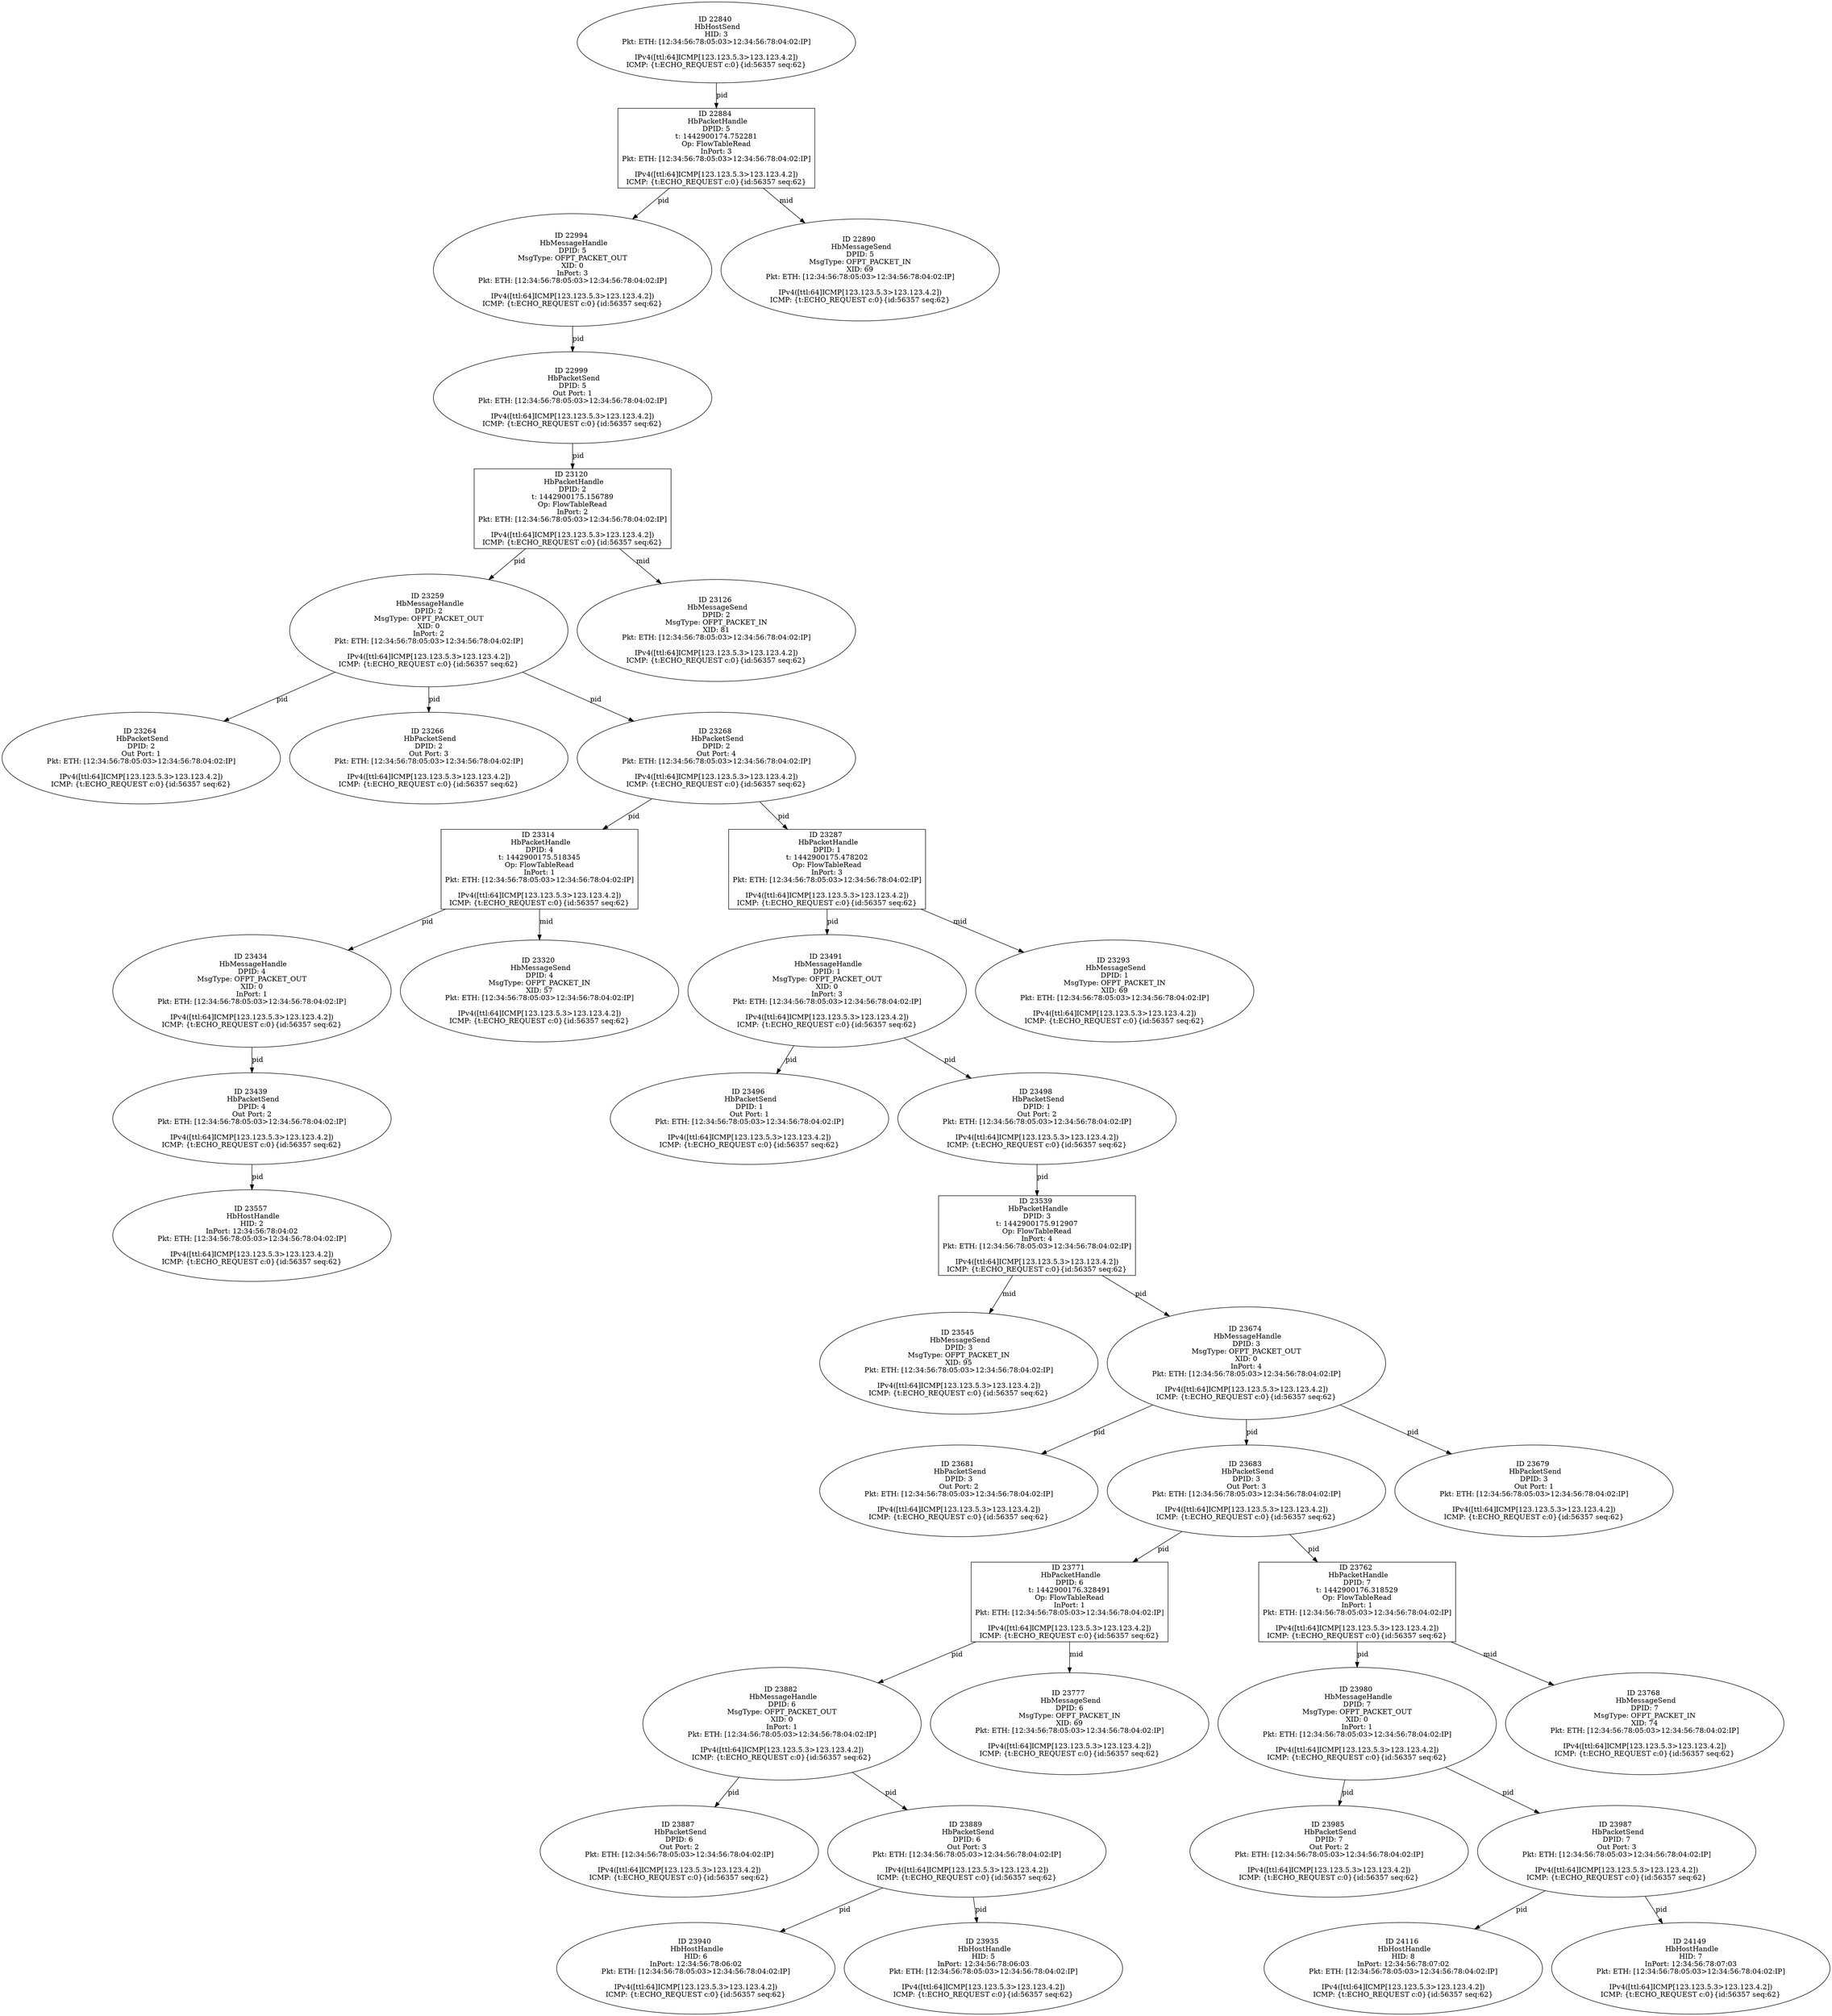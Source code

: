 strict digraph G {
23681 [shape=oval, event=<hb_events.HbPacketSend object at 0x10cee5890>, label="ID 23681 
 HbPacketSend
DPID: 3
Out Port: 2
Pkt: ETH: [12:34:56:78:05:03>12:34:56:78:04:02:IP]

IPv4([ttl:64]ICMP[123.123.5.3>123.123.4.2])
ICMP: {t:ECHO_REQUEST c:0}{id:56357 seq:62}"];
23683 [shape=oval, event=<hb_events.HbPacketSend object at 0x10cee59d0>, label="ID 23683 
 HbPacketSend
DPID: 3
Out Port: 3
Pkt: ETH: [12:34:56:78:05:03>12:34:56:78:04:02:IP]

IPv4([ttl:64]ICMP[123.123.5.3>123.123.4.2])
ICMP: {t:ECHO_REQUEST c:0}{id:56357 seq:62}"];
23940 [shape=oval, event=<hb_events.HbHostHandle object at 0x10cfdca10>, label="ID 23940 
 HbHostHandle
HID: 6
InPort: 12:34:56:78:06:02
Pkt: ETH: [12:34:56:78:05:03>12:34:56:78:04:02:IP]

IPv4([ttl:64]ICMP[123.123.5.3>123.123.4.2])
ICMP: {t:ECHO_REQUEST c:0}{id:56357 seq:62}"];
23557 [shape=oval, event=<hb_events.HbHostHandle object at 0x10ce8b7d0>, label="ID 23557 
 HbHostHandle
HID: 2
InPort: 12:34:56:78:04:02
Pkt: ETH: [12:34:56:78:05:03>12:34:56:78:04:02:IP]

IPv4([ttl:64]ICMP[123.123.5.3>123.123.4.2])
ICMP: {t:ECHO_REQUEST c:0}{id:56357 seq:62}"];
23434 [shape=oval, event=<hb_events.HbMessageHandle object at 0x10ce0aa90>, label="ID 23434 
 HbMessageHandle
DPID: 4
MsgType: OFPT_PACKET_OUT
XID: 0
InPort: 1
Pkt: ETH: [12:34:56:78:05:03>12:34:56:78:04:02:IP]

IPv4([ttl:64]ICMP[123.123.5.3>123.123.4.2])
ICMP: {t:ECHO_REQUEST c:0}{id:56357 seq:62}"];
23439 [shape=oval, event=<hb_events.HbPacketSend object at 0x10ce0ad50>, label="ID 23439 
 HbPacketSend
DPID: 4
Out Port: 2
Pkt: ETH: [12:34:56:78:05:03>12:34:56:78:04:02:IP]

IPv4([ttl:64]ICMP[123.123.5.3>123.123.4.2])
ICMP: {t:ECHO_REQUEST c:0}{id:56357 seq:62}"];
23314 [shape=box, event=<hb_events.HbPacketHandle object at 0x10cdb56d0>, label="ID 23314 
 HbPacketHandle
DPID: 4
t: 1442900175.518345
Op: FlowTableRead
InPort: 1
Pkt: ETH: [12:34:56:78:05:03>12:34:56:78:04:02:IP]

IPv4([ttl:64]ICMP[123.123.5.3>123.123.4.2])
ICMP: {t:ECHO_REQUEST c:0}{id:56357 seq:62}"];
23320 [shape=oval, event=<hb_events.HbMessageSend object at 0x10cdb5d90>, label="ID 23320 
 HbMessageSend
DPID: 4
MsgType: OFPT_PACKET_IN
XID: 57
Pkt: ETH: [12:34:56:78:05:03>12:34:56:78:04:02:IP]

IPv4([ttl:64]ICMP[123.123.5.3>123.123.4.2])
ICMP: {t:ECHO_REQUEST c:0}{id:56357 seq:62}"];
23259 [shape=oval, event=<hb_events.HbMessageHandle object at 0x10cd82410>, label="ID 23259 
 HbMessageHandle
DPID: 2
MsgType: OFPT_PACKET_OUT
XID: 0
InPort: 2
Pkt: ETH: [12:34:56:78:05:03>12:34:56:78:04:02:IP]

IPv4([ttl:64]ICMP[123.123.5.3>123.123.4.2])
ICMP: {t:ECHO_REQUEST c:0}{id:56357 seq:62}"];
23980 [shape=oval, event=<hb_events.HbMessageHandle object at 0x10d0082d0>, label="ID 23980 
 HbMessageHandle
DPID: 7
MsgType: OFPT_PACKET_OUT
XID: 0
InPort: 1
Pkt: ETH: [12:34:56:78:05:03>12:34:56:78:04:02:IP]

IPv4([ttl:64]ICMP[123.123.5.3>123.123.4.2])
ICMP: {t:ECHO_REQUEST c:0}{id:56357 seq:62}"];
23985 [shape=oval, event=<hb_events.HbPacketSend object at 0x10d008a10>, label="ID 23985 
 HbPacketSend
DPID: 7
Out Port: 2
Pkt: ETH: [12:34:56:78:05:03>12:34:56:78:04:02:IP]

IPv4([ttl:64]ICMP[123.123.5.3>123.123.4.2])
ICMP: {t:ECHO_REQUEST c:0}{id:56357 seq:62}"];
23987 [shape=oval, event=<hb_events.HbPacketSend object at 0x10d008b50>, label="ID 23987 
 HbPacketSend
DPID: 7
Out Port: 3
Pkt: ETH: [12:34:56:78:05:03>12:34:56:78:04:02:IP]

IPv4([ttl:64]ICMP[123.123.5.3>123.123.4.2])
ICMP: {t:ECHO_REQUEST c:0}{id:56357 seq:62}"];
24116 [shape=oval, event=<hb_events.HbHostHandle object at 0x10d0b2c50>, label="ID 24116 
 HbHostHandle
HID: 8
InPort: 12:34:56:78:07:02
Pkt: ETH: [12:34:56:78:05:03>12:34:56:78:04:02:IP]

IPv4([ttl:64]ICMP[123.123.5.3>123.123.4.2])
ICMP: {t:ECHO_REQUEST c:0}{id:56357 seq:62}"];
22840 [shape=oval, event=<hb_events.HbHostSend object at 0x10cc45ad0>, label="ID 22840 
 HbHostSend
HID: 3
Pkt: ETH: [12:34:56:78:05:03>12:34:56:78:04:02:IP]

IPv4([ttl:64]ICMP[123.123.5.3>123.123.4.2])
ICMP: {t:ECHO_REQUEST c:0}{id:56357 seq:62}"];
23882 [shape=oval, event=<hb_events.HbMessageHandle object at 0x10cfa7450>, label="ID 23882 
 HbMessageHandle
DPID: 6
MsgType: OFPT_PACKET_OUT
XID: 0
InPort: 1
Pkt: ETH: [12:34:56:78:05:03>12:34:56:78:04:02:IP]

IPv4([ttl:64]ICMP[123.123.5.3>123.123.4.2])
ICMP: {t:ECHO_REQUEST c:0}{id:56357 seq:62}"];
23491 [shape=oval, event=<hb_events.HbMessageHandle object at 0x10ce43090>, label="ID 23491 
 HbMessageHandle
DPID: 1
MsgType: OFPT_PACKET_OUT
XID: 0
InPort: 3
Pkt: ETH: [12:34:56:78:05:03>12:34:56:78:04:02:IP]

IPv4([ttl:64]ICMP[123.123.5.3>123.123.4.2])
ICMP: {t:ECHO_REQUEST c:0}{id:56357 seq:62}"];
23496 [shape=oval, event=<hb_events.HbPacketSend object at 0x10ce5f7d0>, label="ID 23496 
 HbPacketSend
DPID: 1
Out Port: 1
Pkt: ETH: [12:34:56:78:05:03>12:34:56:78:04:02:IP]

IPv4([ttl:64]ICMP[123.123.5.3>123.123.4.2])
ICMP: {t:ECHO_REQUEST c:0}{id:56357 seq:62}"];
23498 [shape=oval, event=<hb_events.HbPacketSend object at 0x10ce5fa10>, label="ID 23498 
 HbPacketSend
DPID: 1
Out Port: 2
Pkt: ETH: [12:34:56:78:05:03>12:34:56:78:04:02:IP]

IPv4([ttl:64]ICMP[123.123.5.3>123.123.4.2])
ICMP: {t:ECHO_REQUEST c:0}{id:56357 seq:62}"];
23887 [shape=oval, event=<hb_events.HbPacketSend object at 0x10cfb52d0>, label="ID 23887 
 HbPacketSend
DPID: 6
Out Port: 2
Pkt: ETH: [12:34:56:78:05:03>12:34:56:78:04:02:IP]

IPv4([ttl:64]ICMP[123.123.5.3>123.123.4.2])
ICMP: {t:ECHO_REQUEST c:0}{id:56357 seq:62}"];
23120 [shape=box, event=<hb_events.HbPacketHandle object at 0x10cd2e3d0>, label="ID 23120 
 HbPacketHandle
DPID: 2
t: 1442900175.156789
Op: FlowTableRead
InPort: 2
Pkt: ETH: [12:34:56:78:05:03>12:34:56:78:04:02:IP]

IPv4([ttl:64]ICMP[123.123.5.3>123.123.4.2])
ICMP: {t:ECHO_REQUEST c:0}{id:56357 seq:62}"];
23889 [shape=oval, event=<hb_events.HbPacketSend object at 0x10cfb5510>, label="ID 23889 
 HbPacketSend
DPID: 6
Out Port: 3
Pkt: ETH: [12:34:56:78:05:03>12:34:56:78:04:02:IP]

IPv4([ttl:64]ICMP[123.123.5.3>123.123.4.2])
ICMP: {t:ECHO_REQUEST c:0}{id:56357 seq:62}"];
22994 [shape=oval, event=<hb_events.HbMessageHandle object at 0x10ccb92d0>, label="ID 22994 
 HbMessageHandle
DPID: 5
MsgType: OFPT_PACKET_OUT
XID: 0
InPort: 3
Pkt: ETH: [12:34:56:78:05:03>12:34:56:78:04:02:IP]

IPv4([ttl:64]ICMP[123.123.5.3>123.123.4.2])
ICMP: {t:ECHO_REQUEST c:0}{id:56357 seq:62}"];
24149 [shape=oval, event=<hb_events.HbHostHandle object at 0x10d0bef90>, label="ID 24149 
 HbHostHandle
HID: 7
InPort: 12:34:56:78:07:03
Pkt: ETH: [12:34:56:78:05:03>12:34:56:78:04:02:IP]

IPv4([ttl:64]ICMP[123.123.5.3>123.123.4.2])
ICMP: {t:ECHO_REQUEST c:0}{id:56357 seq:62}"];
23126 [shape=oval, event=<hb_events.HbMessageSend object at 0x10cd2eb90>, label="ID 23126 
 HbMessageSend
DPID: 2
MsgType: OFPT_PACKET_IN
XID: 81
Pkt: ETH: [12:34:56:78:05:03>12:34:56:78:04:02:IP]

IPv4([ttl:64]ICMP[123.123.5.3>123.123.4.2])
ICMP: {t:ECHO_REQUEST c:0}{id:56357 seq:62}"];
22999 [shape=oval, event=<hb_events.HbPacketSend object at 0x10ccb9850>, label="ID 22999 
 HbPacketSend
DPID: 5
Out Port: 1
Pkt: ETH: [12:34:56:78:05:03>12:34:56:78:04:02:IP]

IPv4([ttl:64]ICMP[123.123.5.3>123.123.4.2])
ICMP: {t:ECHO_REQUEST c:0}{id:56357 seq:62}"];
23768 [shape=oval, event=<hb_events.HbMessageSend object at 0x10cf3f150>, label="ID 23768 
 HbMessageSend
DPID: 7
MsgType: OFPT_PACKET_IN
XID: 74
Pkt: ETH: [12:34:56:78:05:03>12:34:56:78:04:02:IP]

IPv4([ttl:64]ICMP[123.123.5.3>123.123.4.2])
ICMP: {t:ECHO_REQUEST c:0}{id:56357 seq:62}"];
22884 [shape=box, event=<hb_events.HbPacketHandle object at 0x10cc66990>, label="ID 22884 
 HbPacketHandle
DPID: 5
t: 1442900174.752281
Op: FlowTableRead
InPort: 3
Pkt: ETH: [12:34:56:78:05:03>12:34:56:78:04:02:IP]

IPv4([ttl:64]ICMP[123.123.5.3>123.123.4.2])
ICMP: {t:ECHO_REQUEST c:0}{id:56357 seq:62}"];
23771 [shape=box, event=<hb_events.HbPacketHandle object at 0x10cf3f490>, label="ID 23771 
 HbPacketHandle
DPID: 6
t: 1442900176.328491
Op: FlowTableRead
InPort: 1
Pkt: ETH: [12:34:56:78:05:03>12:34:56:78:04:02:IP]

IPv4([ttl:64]ICMP[123.123.5.3>123.123.4.2])
ICMP: {t:ECHO_REQUEST c:0}{id:56357 seq:62}"];
23264 [shape=oval, event=<hb_events.HbPacketSend object at 0x10cd88d50>, label="ID 23264 
 HbPacketSend
DPID: 2
Out Port: 1
Pkt: ETH: [12:34:56:78:05:03>12:34:56:78:04:02:IP]

IPv4([ttl:64]ICMP[123.123.5.3>123.123.4.2])
ICMP: {t:ECHO_REQUEST c:0}{id:56357 seq:62}"];
23777 [shape=oval, event=<hb_events.HbMessageSend object at 0x10cf53390>, label="ID 23777 
 HbMessageSend
DPID: 6
MsgType: OFPT_PACKET_IN
XID: 69
Pkt: ETH: [12:34:56:78:05:03>12:34:56:78:04:02:IP]

IPv4([ttl:64]ICMP[123.123.5.3>123.123.4.2])
ICMP: {t:ECHO_REQUEST c:0}{id:56357 seq:62}"];
23266 [shape=oval, event=<hb_events.HbPacketSend object at 0x10cd75bd0>, label="ID 23266 
 HbPacketSend
DPID: 2
Out Port: 3
Pkt: ETH: [12:34:56:78:05:03>12:34:56:78:04:02:IP]

IPv4([ttl:64]ICMP[123.123.5.3>123.123.4.2])
ICMP: {t:ECHO_REQUEST c:0}{id:56357 seq:62}"];
23268 [shape=oval, event=<hb_events.HbPacketSend object at 0x10cd75d50>, label="ID 23268 
 HbPacketSend
DPID: 2
Out Port: 4
Pkt: ETH: [12:34:56:78:05:03>12:34:56:78:04:02:IP]

IPv4([ttl:64]ICMP[123.123.5.3>123.123.4.2])
ICMP: {t:ECHO_REQUEST c:0}{id:56357 seq:62}"];
22890 [shape=oval, event=<hb_events.HbMessageSend object at 0x10cc72350>, label="ID 22890 
 HbMessageSend
DPID: 5
MsgType: OFPT_PACKET_IN
XID: 69
Pkt: ETH: [12:34:56:78:05:03>12:34:56:78:04:02:IP]

IPv4([ttl:64]ICMP[123.123.5.3>123.123.4.2])
ICMP: {t:ECHO_REQUEST c:0}{id:56357 seq:62}"];
23762 [shape=box, event=<hb_events.HbPacketHandle object at 0x10cf34310>, label="ID 23762 
 HbPacketHandle
DPID: 7
t: 1442900176.318529
Op: FlowTableRead
InPort: 1
Pkt: ETH: [12:34:56:78:05:03>12:34:56:78:04:02:IP]

IPv4([ttl:64]ICMP[123.123.5.3>123.123.4.2])
ICMP: {t:ECHO_REQUEST c:0}{id:56357 seq:62}"];
23539 [shape=box, event=<hb_events.HbPacketHandle object at 0x10ce71750>, label="ID 23539 
 HbPacketHandle
DPID: 3
t: 1442900175.912907
Op: FlowTableRead
InPort: 4
Pkt: ETH: [12:34:56:78:05:03>12:34:56:78:04:02:IP]

IPv4([ttl:64]ICMP[123.123.5.3>123.123.4.2])
ICMP: {t:ECHO_REQUEST c:0}{id:56357 seq:62}"];
23287 [shape=box, event=<hb_events.HbPacketHandle object at 0x10cd959d0>, label="ID 23287 
 HbPacketHandle
DPID: 1
t: 1442900175.478202
Op: FlowTableRead
InPort: 3
Pkt: ETH: [12:34:56:78:05:03>12:34:56:78:04:02:IP]

IPv4([ttl:64]ICMP[123.123.5.3>123.123.4.2])
ICMP: {t:ECHO_REQUEST c:0}{id:56357 seq:62}"];
23545 [shape=oval, event=<hb_events.HbMessageSend object at 0x10ce6a990>, label="ID 23545 
 HbMessageSend
DPID: 3
MsgType: OFPT_PACKET_IN
XID: 95
Pkt: ETH: [12:34:56:78:05:03>12:34:56:78:04:02:IP]

IPv4([ttl:64]ICMP[123.123.5.3>123.123.4.2])
ICMP: {t:ECHO_REQUEST c:0}{id:56357 seq:62}"];
23674 [shape=oval, event=<hb_events.HbMessageHandle object at 0x10cee50d0>, label="ID 23674 
 HbMessageHandle
DPID: 3
MsgType: OFPT_PACKET_OUT
XID: 0
InPort: 4
Pkt: ETH: [12:34:56:78:05:03>12:34:56:78:04:02:IP]

IPv4([ttl:64]ICMP[123.123.5.3>123.123.4.2])
ICMP: {t:ECHO_REQUEST c:0}{id:56357 seq:62}"];
23935 [shape=oval, event=<hb_events.HbHostHandle object at 0x10cfdc8d0>, label="ID 23935 
 HbHostHandle
HID: 5
InPort: 12:34:56:78:06:03
Pkt: ETH: [12:34:56:78:05:03>12:34:56:78:04:02:IP]

IPv4([ttl:64]ICMP[123.123.5.3>123.123.4.2])
ICMP: {t:ECHO_REQUEST c:0}{id:56357 seq:62}"];
23293 [shape=oval, event=<hb_events.HbMessageSend object at 0x10cda2690>, label="ID 23293 
 HbMessageSend
DPID: 1
MsgType: OFPT_PACKET_IN
XID: 69
Pkt: ETH: [12:34:56:78:05:03>12:34:56:78:04:02:IP]

IPv4([ttl:64]ICMP[123.123.5.3>123.123.4.2])
ICMP: {t:ECHO_REQUEST c:0}{id:56357 seq:62}"];
23679 [shape=oval, event=<hb_events.HbPacketSend object at 0x10cee5410>, label="ID 23679 
 HbPacketSend
DPID: 3
Out Port: 1
Pkt: ETH: [12:34:56:78:05:03>12:34:56:78:04:02:IP]

IPv4([ttl:64]ICMP[123.123.5.3>123.123.4.2])
ICMP: {t:ECHO_REQUEST c:0}{id:56357 seq:62}"];
23683 -> 23762  [rel=pid, label=pid];
23683 -> 23771  [rel=pid, label=pid];
23434 -> 23439  [rel=pid, label=pid];
23439 -> 23557  [rel=pid, label=pid];
23314 -> 23320  [rel=mid, label=mid];
23314 -> 23434  [rel=pid, label=pid];
23771 -> 23777  [rel=mid, label=mid];
23771 -> 23882  [rel=pid, label=pid];
23980 -> 23985  [rel=pid, label=pid];
23980 -> 23987  [rel=pid, label=pid];
23987 -> 24116  [rel=pid, label=pid];
23987 -> 24149  [rel=pid, label=pid];
22840 -> 22884  [rel=pid, label=pid];
23882 -> 23889  [rel=pid, label=pid];
23882 -> 23887  [rel=pid, label=pid];
23491 -> 23496  [rel=pid, label=pid];
23491 -> 23498  [rel=pid, label=pid];
23498 -> 23539  [rel=pid, label=pid];
23120 -> 23259  [rel=pid, label=pid];
23120 -> 23126  [rel=mid, label=mid];
23889 -> 23940  [rel=pid, label=pid];
23889 -> 23935  [rel=pid, label=pid];
22994 -> 22999  [rel=pid, label=pid];
22999 -> 23120  [rel=pid, label=pid];
23268 -> 23314  [rel=pid, label=pid];
23268 -> 23287  [rel=pid, label=pid];
23259 -> 23264  [rel=pid, label=pid];
23259 -> 23266  [rel=pid, label=pid];
23259 -> 23268  [rel=pid, label=pid];
22884 -> 22890  [rel=mid, label=mid];
22884 -> 22994  [rel=pid, label=pid];
23762 -> 23768  [rel=mid, label=mid];
23762 -> 23980  [rel=pid, label=pid];
23539 -> 23545  [rel=mid, label=mid];
23539 -> 23674  [rel=pid, label=pid];
23287 -> 23491  [rel=pid, label=pid];
23287 -> 23293  [rel=mid, label=mid];
23674 -> 23681  [rel=pid, label=pid];
23674 -> 23683  [rel=pid, label=pid];
23674 -> 23679  [rel=pid, label=pid];
}
